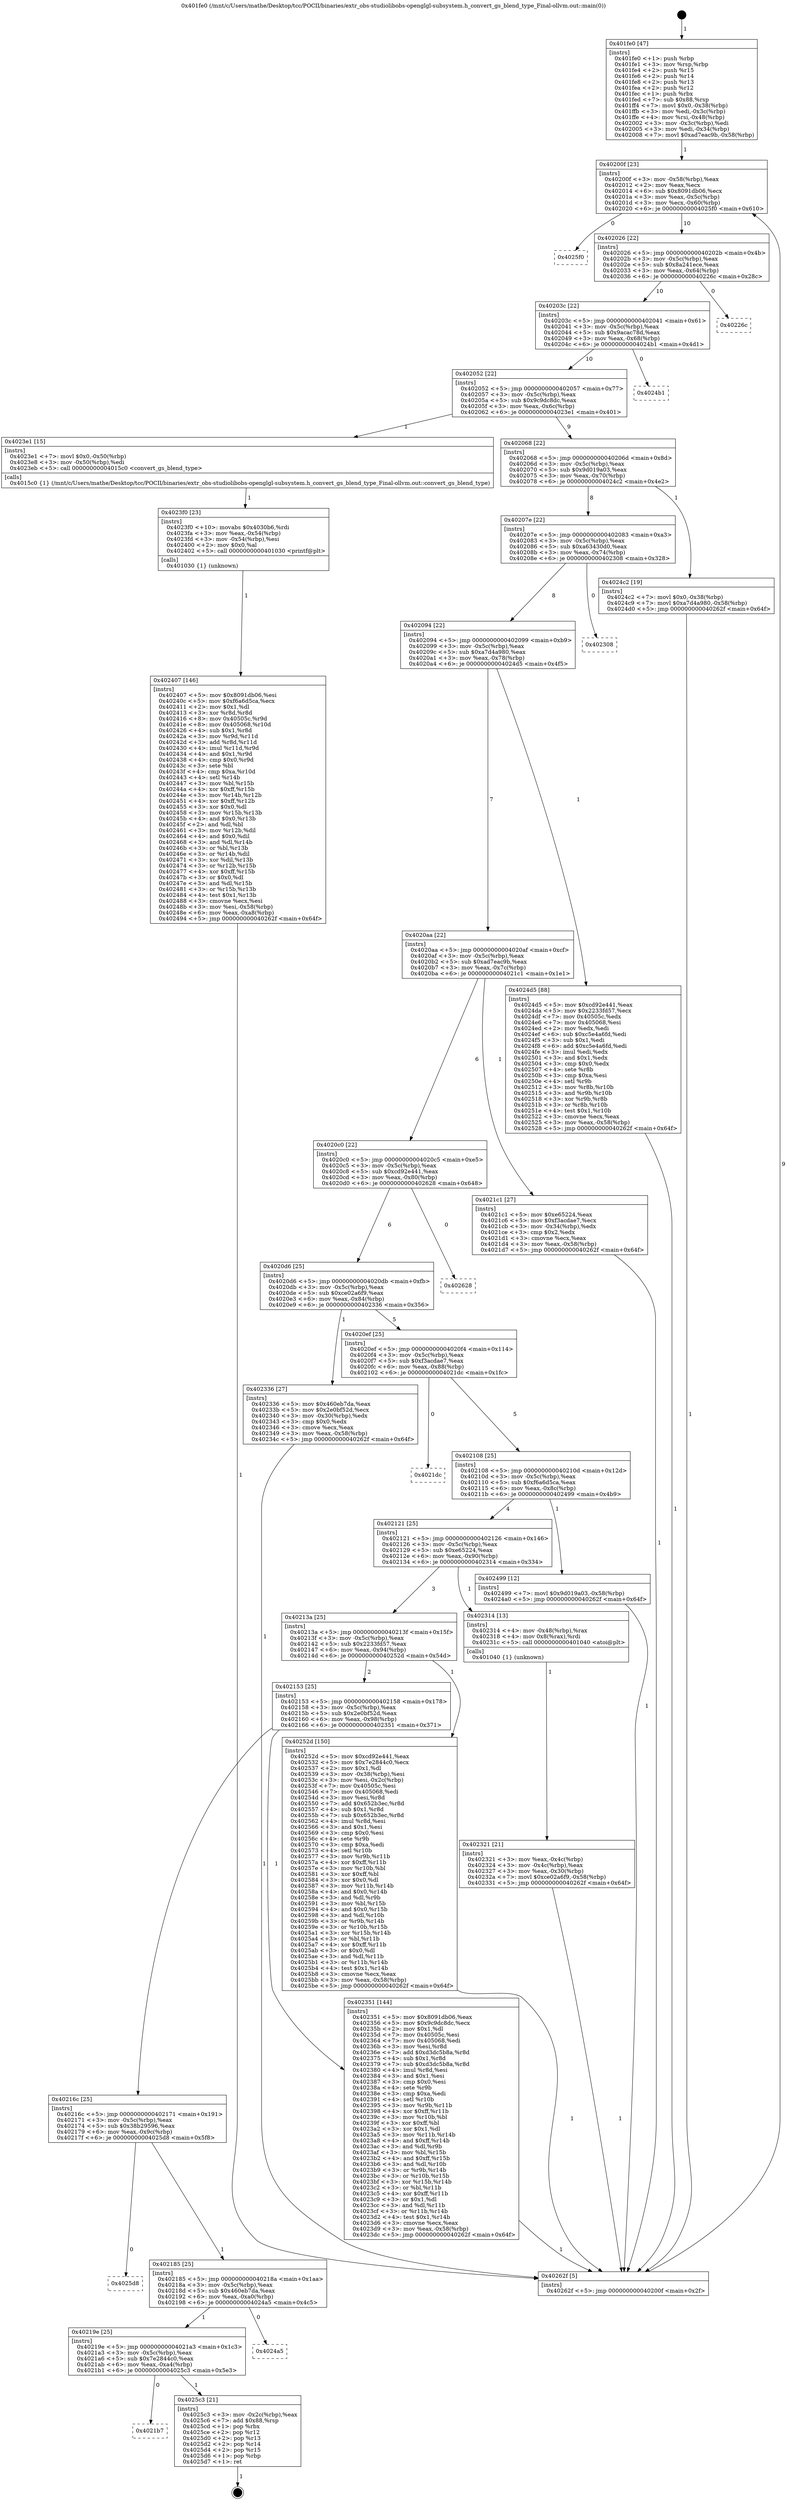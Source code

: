digraph "0x401fe0" {
  label = "0x401fe0 (/mnt/c/Users/mathe/Desktop/tcc/POCII/binaries/extr_obs-studiolibobs-openglgl-subsystem.h_convert_gs_blend_type_Final-ollvm.out::main(0))"
  labelloc = "t"
  node[shape=record]

  Entry [label="",width=0.3,height=0.3,shape=circle,fillcolor=black,style=filled]
  "0x40200f" [label="{
     0x40200f [23]\l
     | [instrs]\l
     &nbsp;&nbsp;0x40200f \<+3\>: mov -0x58(%rbp),%eax\l
     &nbsp;&nbsp;0x402012 \<+2\>: mov %eax,%ecx\l
     &nbsp;&nbsp;0x402014 \<+6\>: sub $0x8091db06,%ecx\l
     &nbsp;&nbsp;0x40201a \<+3\>: mov %eax,-0x5c(%rbp)\l
     &nbsp;&nbsp;0x40201d \<+3\>: mov %ecx,-0x60(%rbp)\l
     &nbsp;&nbsp;0x402020 \<+6\>: je 00000000004025f0 \<main+0x610\>\l
  }"]
  "0x4025f0" [label="{
     0x4025f0\l
  }", style=dashed]
  "0x402026" [label="{
     0x402026 [22]\l
     | [instrs]\l
     &nbsp;&nbsp;0x402026 \<+5\>: jmp 000000000040202b \<main+0x4b\>\l
     &nbsp;&nbsp;0x40202b \<+3\>: mov -0x5c(%rbp),%eax\l
     &nbsp;&nbsp;0x40202e \<+5\>: sub $0x8a241ece,%eax\l
     &nbsp;&nbsp;0x402033 \<+3\>: mov %eax,-0x64(%rbp)\l
     &nbsp;&nbsp;0x402036 \<+6\>: je 000000000040226c \<main+0x28c\>\l
  }"]
  Exit [label="",width=0.3,height=0.3,shape=circle,fillcolor=black,style=filled,peripheries=2]
  "0x40226c" [label="{
     0x40226c\l
  }", style=dashed]
  "0x40203c" [label="{
     0x40203c [22]\l
     | [instrs]\l
     &nbsp;&nbsp;0x40203c \<+5\>: jmp 0000000000402041 \<main+0x61\>\l
     &nbsp;&nbsp;0x402041 \<+3\>: mov -0x5c(%rbp),%eax\l
     &nbsp;&nbsp;0x402044 \<+5\>: sub $0x9acac78d,%eax\l
     &nbsp;&nbsp;0x402049 \<+3\>: mov %eax,-0x68(%rbp)\l
     &nbsp;&nbsp;0x40204c \<+6\>: je 00000000004024b1 \<main+0x4d1\>\l
  }"]
  "0x4021b7" [label="{
     0x4021b7\l
  }", style=dashed]
  "0x4024b1" [label="{
     0x4024b1\l
  }", style=dashed]
  "0x402052" [label="{
     0x402052 [22]\l
     | [instrs]\l
     &nbsp;&nbsp;0x402052 \<+5\>: jmp 0000000000402057 \<main+0x77\>\l
     &nbsp;&nbsp;0x402057 \<+3\>: mov -0x5c(%rbp),%eax\l
     &nbsp;&nbsp;0x40205a \<+5\>: sub $0x9c9dc8dc,%eax\l
     &nbsp;&nbsp;0x40205f \<+3\>: mov %eax,-0x6c(%rbp)\l
     &nbsp;&nbsp;0x402062 \<+6\>: je 00000000004023e1 \<main+0x401\>\l
  }"]
  "0x4025c3" [label="{
     0x4025c3 [21]\l
     | [instrs]\l
     &nbsp;&nbsp;0x4025c3 \<+3\>: mov -0x2c(%rbp),%eax\l
     &nbsp;&nbsp;0x4025c6 \<+7\>: add $0x88,%rsp\l
     &nbsp;&nbsp;0x4025cd \<+1\>: pop %rbx\l
     &nbsp;&nbsp;0x4025ce \<+2\>: pop %r12\l
     &nbsp;&nbsp;0x4025d0 \<+2\>: pop %r13\l
     &nbsp;&nbsp;0x4025d2 \<+2\>: pop %r14\l
     &nbsp;&nbsp;0x4025d4 \<+2\>: pop %r15\l
     &nbsp;&nbsp;0x4025d6 \<+1\>: pop %rbp\l
     &nbsp;&nbsp;0x4025d7 \<+1\>: ret\l
  }"]
  "0x4023e1" [label="{
     0x4023e1 [15]\l
     | [instrs]\l
     &nbsp;&nbsp;0x4023e1 \<+7\>: movl $0x0,-0x50(%rbp)\l
     &nbsp;&nbsp;0x4023e8 \<+3\>: mov -0x50(%rbp),%edi\l
     &nbsp;&nbsp;0x4023eb \<+5\>: call 00000000004015c0 \<convert_gs_blend_type\>\l
     | [calls]\l
     &nbsp;&nbsp;0x4015c0 \{1\} (/mnt/c/Users/mathe/Desktop/tcc/POCII/binaries/extr_obs-studiolibobs-openglgl-subsystem.h_convert_gs_blend_type_Final-ollvm.out::convert_gs_blend_type)\l
  }"]
  "0x402068" [label="{
     0x402068 [22]\l
     | [instrs]\l
     &nbsp;&nbsp;0x402068 \<+5\>: jmp 000000000040206d \<main+0x8d\>\l
     &nbsp;&nbsp;0x40206d \<+3\>: mov -0x5c(%rbp),%eax\l
     &nbsp;&nbsp;0x402070 \<+5\>: sub $0x9d019a03,%eax\l
     &nbsp;&nbsp;0x402075 \<+3\>: mov %eax,-0x70(%rbp)\l
     &nbsp;&nbsp;0x402078 \<+6\>: je 00000000004024c2 \<main+0x4e2\>\l
  }"]
  "0x40219e" [label="{
     0x40219e [25]\l
     | [instrs]\l
     &nbsp;&nbsp;0x40219e \<+5\>: jmp 00000000004021a3 \<main+0x1c3\>\l
     &nbsp;&nbsp;0x4021a3 \<+3\>: mov -0x5c(%rbp),%eax\l
     &nbsp;&nbsp;0x4021a6 \<+5\>: sub $0x7e2844c0,%eax\l
     &nbsp;&nbsp;0x4021ab \<+6\>: mov %eax,-0xa4(%rbp)\l
     &nbsp;&nbsp;0x4021b1 \<+6\>: je 00000000004025c3 \<main+0x5e3\>\l
  }"]
  "0x4024c2" [label="{
     0x4024c2 [19]\l
     | [instrs]\l
     &nbsp;&nbsp;0x4024c2 \<+7\>: movl $0x0,-0x38(%rbp)\l
     &nbsp;&nbsp;0x4024c9 \<+7\>: movl $0xa7d4a980,-0x58(%rbp)\l
     &nbsp;&nbsp;0x4024d0 \<+5\>: jmp 000000000040262f \<main+0x64f\>\l
  }"]
  "0x40207e" [label="{
     0x40207e [22]\l
     | [instrs]\l
     &nbsp;&nbsp;0x40207e \<+5\>: jmp 0000000000402083 \<main+0xa3\>\l
     &nbsp;&nbsp;0x402083 \<+3\>: mov -0x5c(%rbp),%eax\l
     &nbsp;&nbsp;0x402086 \<+5\>: sub $0xa63430d0,%eax\l
     &nbsp;&nbsp;0x40208b \<+3\>: mov %eax,-0x74(%rbp)\l
     &nbsp;&nbsp;0x40208e \<+6\>: je 0000000000402308 \<main+0x328\>\l
  }"]
  "0x4024a5" [label="{
     0x4024a5\l
  }", style=dashed]
  "0x402308" [label="{
     0x402308\l
  }", style=dashed]
  "0x402094" [label="{
     0x402094 [22]\l
     | [instrs]\l
     &nbsp;&nbsp;0x402094 \<+5\>: jmp 0000000000402099 \<main+0xb9\>\l
     &nbsp;&nbsp;0x402099 \<+3\>: mov -0x5c(%rbp),%eax\l
     &nbsp;&nbsp;0x40209c \<+5\>: sub $0xa7d4a980,%eax\l
     &nbsp;&nbsp;0x4020a1 \<+3\>: mov %eax,-0x78(%rbp)\l
     &nbsp;&nbsp;0x4020a4 \<+6\>: je 00000000004024d5 \<main+0x4f5\>\l
  }"]
  "0x402185" [label="{
     0x402185 [25]\l
     | [instrs]\l
     &nbsp;&nbsp;0x402185 \<+5\>: jmp 000000000040218a \<main+0x1aa\>\l
     &nbsp;&nbsp;0x40218a \<+3\>: mov -0x5c(%rbp),%eax\l
     &nbsp;&nbsp;0x40218d \<+5\>: sub $0x460eb7da,%eax\l
     &nbsp;&nbsp;0x402192 \<+6\>: mov %eax,-0xa0(%rbp)\l
     &nbsp;&nbsp;0x402198 \<+6\>: je 00000000004024a5 \<main+0x4c5\>\l
  }"]
  "0x4024d5" [label="{
     0x4024d5 [88]\l
     | [instrs]\l
     &nbsp;&nbsp;0x4024d5 \<+5\>: mov $0xcd92e441,%eax\l
     &nbsp;&nbsp;0x4024da \<+5\>: mov $0x2233fd57,%ecx\l
     &nbsp;&nbsp;0x4024df \<+7\>: mov 0x40505c,%edx\l
     &nbsp;&nbsp;0x4024e6 \<+7\>: mov 0x405068,%esi\l
     &nbsp;&nbsp;0x4024ed \<+2\>: mov %edx,%edi\l
     &nbsp;&nbsp;0x4024ef \<+6\>: sub $0xc5e4a6fd,%edi\l
     &nbsp;&nbsp;0x4024f5 \<+3\>: sub $0x1,%edi\l
     &nbsp;&nbsp;0x4024f8 \<+6\>: add $0xc5e4a6fd,%edi\l
     &nbsp;&nbsp;0x4024fe \<+3\>: imul %edi,%edx\l
     &nbsp;&nbsp;0x402501 \<+3\>: and $0x1,%edx\l
     &nbsp;&nbsp;0x402504 \<+3\>: cmp $0x0,%edx\l
     &nbsp;&nbsp;0x402507 \<+4\>: sete %r8b\l
     &nbsp;&nbsp;0x40250b \<+3\>: cmp $0xa,%esi\l
     &nbsp;&nbsp;0x40250e \<+4\>: setl %r9b\l
     &nbsp;&nbsp;0x402512 \<+3\>: mov %r8b,%r10b\l
     &nbsp;&nbsp;0x402515 \<+3\>: and %r9b,%r10b\l
     &nbsp;&nbsp;0x402518 \<+3\>: xor %r9b,%r8b\l
     &nbsp;&nbsp;0x40251b \<+3\>: or %r8b,%r10b\l
     &nbsp;&nbsp;0x40251e \<+4\>: test $0x1,%r10b\l
     &nbsp;&nbsp;0x402522 \<+3\>: cmovne %ecx,%eax\l
     &nbsp;&nbsp;0x402525 \<+3\>: mov %eax,-0x58(%rbp)\l
     &nbsp;&nbsp;0x402528 \<+5\>: jmp 000000000040262f \<main+0x64f\>\l
  }"]
  "0x4020aa" [label="{
     0x4020aa [22]\l
     | [instrs]\l
     &nbsp;&nbsp;0x4020aa \<+5\>: jmp 00000000004020af \<main+0xcf\>\l
     &nbsp;&nbsp;0x4020af \<+3\>: mov -0x5c(%rbp),%eax\l
     &nbsp;&nbsp;0x4020b2 \<+5\>: sub $0xad7eac9b,%eax\l
     &nbsp;&nbsp;0x4020b7 \<+3\>: mov %eax,-0x7c(%rbp)\l
     &nbsp;&nbsp;0x4020ba \<+6\>: je 00000000004021c1 \<main+0x1e1\>\l
  }"]
  "0x4025d8" [label="{
     0x4025d8\l
  }", style=dashed]
  "0x4021c1" [label="{
     0x4021c1 [27]\l
     | [instrs]\l
     &nbsp;&nbsp;0x4021c1 \<+5\>: mov $0xe65224,%eax\l
     &nbsp;&nbsp;0x4021c6 \<+5\>: mov $0xf3acdae7,%ecx\l
     &nbsp;&nbsp;0x4021cb \<+3\>: mov -0x34(%rbp),%edx\l
     &nbsp;&nbsp;0x4021ce \<+3\>: cmp $0x2,%edx\l
     &nbsp;&nbsp;0x4021d1 \<+3\>: cmovne %ecx,%eax\l
     &nbsp;&nbsp;0x4021d4 \<+3\>: mov %eax,-0x58(%rbp)\l
     &nbsp;&nbsp;0x4021d7 \<+5\>: jmp 000000000040262f \<main+0x64f\>\l
  }"]
  "0x4020c0" [label="{
     0x4020c0 [22]\l
     | [instrs]\l
     &nbsp;&nbsp;0x4020c0 \<+5\>: jmp 00000000004020c5 \<main+0xe5\>\l
     &nbsp;&nbsp;0x4020c5 \<+3\>: mov -0x5c(%rbp),%eax\l
     &nbsp;&nbsp;0x4020c8 \<+5\>: sub $0xcd92e441,%eax\l
     &nbsp;&nbsp;0x4020cd \<+3\>: mov %eax,-0x80(%rbp)\l
     &nbsp;&nbsp;0x4020d0 \<+6\>: je 0000000000402628 \<main+0x648\>\l
  }"]
  "0x40262f" [label="{
     0x40262f [5]\l
     | [instrs]\l
     &nbsp;&nbsp;0x40262f \<+5\>: jmp 000000000040200f \<main+0x2f\>\l
  }"]
  "0x401fe0" [label="{
     0x401fe0 [47]\l
     | [instrs]\l
     &nbsp;&nbsp;0x401fe0 \<+1\>: push %rbp\l
     &nbsp;&nbsp;0x401fe1 \<+3\>: mov %rsp,%rbp\l
     &nbsp;&nbsp;0x401fe4 \<+2\>: push %r15\l
     &nbsp;&nbsp;0x401fe6 \<+2\>: push %r14\l
     &nbsp;&nbsp;0x401fe8 \<+2\>: push %r13\l
     &nbsp;&nbsp;0x401fea \<+2\>: push %r12\l
     &nbsp;&nbsp;0x401fec \<+1\>: push %rbx\l
     &nbsp;&nbsp;0x401fed \<+7\>: sub $0x88,%rsp\l
     &nbsp;&nbsp;0x401ff4 \<+7\>: movl $0x0,-0x38(%rbp)\l
     &nbsp;&nbsp;0x401ffb \<+3\>: mov %edi,-0x3c(%rbp)\l
     &nbsp;&nbsp;0x401ffe \<+4\>: mov %rsi,-0x48(%rbp)\l
     &nbsp;&nbsp;0x402002 \<+3\>: mov -0x3c(%rbp),%edi\l
     &nbsp;&nbsp;0x402005 \<+3\>: mov %edi,-0x34(%rbp)\l
     &nbsp;&nbsp;0x402008 \<+7\>: movl $0xad7eac9b,-0x58(%rbp)\l
  }"]
  "0x402407" [label="{
     0x402407 [146]\l
     | [instrs]\l
     &nbsp;&nbsp;0x402407 \<+5\>: mov $0x8091db06,%esi\l
     &nbsp;&nbsp;0x40240c \<+5\>: mov $0xf6a6d5ca,%ecx\l
     &nbsp;&nbsp;0x402411 \<+2\>: mov $0x1,%dl\l
     &nbsp;&nbsp;0x402413 \<+3\>: xor %r8d,%r8d\l
     &nbsp;&nbsp;0x402416 \<+8\>: mov 0x40505c,%r9d\l
     &nbsp;&nbsp;0x40241e \<+8\>: mov 0x405068,%r10d\l
     &nbsp;&nbsp;0x402426 \<+4\>: sub $0x1,%r8d\l
     &nbsp;&nbsp;0x40242a \<+3\>: mov %r9d,%r11d\l
     &nbsp;&nbsp;0x40242d \<+3\>: add %r8d,%r11d\l
     &nbsp;&nbsp;0x402430 \<+4\>: imul %r11d,%r9d\l
     &nbsp;&nbsp;0x402434 \<+4\>: and $0x1,%r9d\l
     &nbsp;&nbsp;0x402438 \<+4\>: cmp $0x0,%r9d\l
     &nbsp;&nbsp;0x40243c \<+3\>: sete %bl\l
     &nbsp;&nbsp;0x40243f \<+4\>: cmp $0xa,%r10d\l
     &nbsp;&nbsp;0x402443 \<+4\>: setl %r14b\l
     &nbsp;&nbsp;0x402447 \<+3\>: mov %bl,%r15b\l
     &nbsp;&nbsp;0x40244a \<+4\>: xor $0xff,%r15b\l
     &nbsp;&nbsp;0x40244e \<+3\>: mov %r14b,%r12b\l
     &nbsp;&nbsp;0x402451 \<+4\>: xor $0xff,%r12b\l
     &nbsp;&nbsp;0x402455 \<+3\>: xor $0x0,%dl\l
     &nbsp;&nbsp;0x402458 \<+3\>: mov %r15b,%r13b\l
     &nbsp;&nbsp;0x40245b \<+4\>: and $0x0,%r13b\l
     &nbsp;&nbsp;0x40245f \<+2\>: and %dl,%bl\l
     &nbsp;&nbsp;0x402461 \<+3\>: mov %r12b,%dil\l
     &nbsp;&nbsp;0x402464 \<+4\>: and $0x0,%dil\l
     &nbsp;&nbsp;0x402468 \<+3\>: and %dl,%r14b\l
     &nbsp;&nbsp;0x40246b \<+3\>: or %bl,%r13b\l
     &nbsp;&nbsp;0x40246e \<+3\>: or %r14b,%dil\l
     &nbsp;&nbsp;0x402471 \<+3\>: xor %dil,%r13b\l
     &nbsp;&nbsp;0x402474 \<+3\>: or %r12b,%r15b\l
     &nbsp;&nbsp;0x402477 \<+4\>: xor $0xff,%r15b\l
     &nbsp;&nbsp;0x40247b \<+3\>: or $0x0,%dl\l
     &nbsp;&nbsp;0x40247e \<+3\>: and %dl,%r15b\l
     &nbsp;&nbsp;0x402481 \<+3\>: or %r15b,%r13b\l
     &nbsp;&nbsp;0x402484 \<+4\>: test $0x1,%r13b\l
     &nbsp;&nbsp;0x402488 \<+3\>: cmovne %ecx,%esi\l
     &nbsp;&nbsp;0x40248b \<+3\>: mov %esi,-0x58(%rbp)\l
     &nbsp;&nbsp;0x40248e \<+6\>: mov %eax,-0xa8(%rbp)\l
     &nbsp;&nbsp;0x402494 \<+5\>: jmp 000000000040262f \<main+0x64f\>\l
  }"]
  "0x402628" [label="{
     0x402628\l
  }", style=dashed]
  "0x4020d6" [label="{
     0x4020d6 [25]\l
     | [instrs]\l
     &nbsp;&nbsp;0x4020d6 \<+5\>: jmp 00000000004020db \<main+0xfb\>\l
     &nbsp;&nbsp;0x4020db \<+3\>: mov -0x5c(%rbp),%eax\l
     &nbsp;&nbsp;0x4020de \<+5\>: sub $0xce02a6f9,%eax\l
     &nbsp;&nbsp;0x4020e3 \<+6\>: mov %eax,-0x84(%rbp)\l
     &nbsp;&nbsp;0x4020e9 \<+6\>: je 0000000000402336 \<main+0x356\>\l
  }"]
  "0x4023f0" [label="{
     0x4023f0 [23]\l
     | [instrs]\l
     &nbsp;&nbsp;0x4023f0 \<+10\>: movabs $0x4030b6,%rdi\l
     &nbsp;&nbsp;0x4023fa \<+3\>: mov %eax,-0x54(%rbp)\l
     &nbsp;&nbsp;0x4023fd \<+3\>: mov -0x54(%rbp),%esi\l
     &nbsp;&nbsp;0x402400 \<+2\>: mov $0x0,%al\l
     &nbsp;&nbsp;0x402402 \<+5\>: call 0000000000401030 \<printf@plt\>\l
     | [calls]\l
     &nbsp;&nbsp;0x401030 \{1\} (unknown)\l
  }"]
  "0x402336" [label="{
     0x402336 [27]\l
     | [instrs]\l
     &nbsp;&nbsp;0x402336 \<+5\>: mov $0x460eb7da,%eax\l
     &nbsp;&nbsp;0x40233b \<+5\>: mov $0x2e0bf52d,%ecx\l
     &nbsp;&nbsp;0x402340 \<+3\>: mov -0x30(%rbp),%edx\l
     &nbsp;&nbsp;0x402343 \<+3\>: cmp $0x0,%edx\l
     &nbsp;&nbsp;0x402346 \<+3\>: cmove %ecx,%eax\l
     &nbsp;&nbsp;0x402349 \<+3\>: mov %eax,-0x58(%rbp)\l
     &nbsp;&nbsp;0x40234c \<+5\>: jmp 000000000040262f \<main+0x64f\>\l
  }"]
  "0x4020ef" [label="{
     0x4020ef [25]\l
     | [instrs]\l
     &nbsp;&nbsp;0x4020ef \<+5\>: jmp 00000000004020f4 \<main+0x114\>\l
     &nbsp;&nbsp;0x4020f4 \<+3\>: mov -0x5c(%rbp),%eax\l
     &nbsp;&nbsp;0x4020f7 \<+5\>: sub $0xf3acdae7,%eax\l
     &nbsp;&nbsp;0x4020fc \<+6\>: mov %eax,-0x88(%rbp)\l
     &nbsp;&nbsp;0x402102 \<+6\>: je 00000000004021dc \<main+0x1fc\>\l
  }"]
  "0x40216c" [label="{
     0x40216c [25]\l
     | [instrs]\l
     &nbsp;&nbsp;0x40216c \<+5\>: jmp 0000000000402171 \<main+0x191\>\l
     &nbsp;&nbsp;0x402171 \<+3\>: mov -0x5c(%rbp),%eax\l
     &nbsp;&nbsp;0x402174 \<+5\>: sub $0x38b29596,%eax\l
     &nbsp;&nbsp;0x402179 \<+6\>: mov %eax,-0x9c(%rbp)\l
     &nbsp;&nbsp;0x40217f \<+6\>: je 00000000004025d8 \<main+0x5f8\>\l
  }"]
  "0x4021dc" [label="{
     0x4021dc\l
  }", style=dashed]
  "0x402108" [label="{
     0x402108 [25]\l
     | [instrs]\l
     &nbsp;&nbsp;0x402108 \<+5\>: jmp 000000000040210d \<main+0x12d\>\l
     &nbsp;&nbsp;0x40210d \<+3\>: mov -0x5c(%rbp),%eax\l
     &nbsp;&nbsp;0x402110 \<+5\>: sub $0xf6a6d5ca,%eax\l
     &nbsp;&nbsp;0x402115 \<+6\>: mov %eax,-0x8c(%rbp)\l
     &nbsp;&nbsp;0x40211b \<+6\>: je 0000000000402499 \<main+0x4b9\>\l
  }"]
  "0x402351" [label="{
     0x402351 [144]\l
     | [instrs]\l
     &nbsp;&nbsp;0x402351 \<+5\>: mov $0x8091db06,%eax\l
     &nbsp;&nbsp;0x402356 \<+5\>: mov $0x9c9dc8dc,%ecx\l
     &nbsp;&nbsp;0x40235b \<+2\>: mov $0x1,%dl\l
     &nbsp;&nbsp;0x40235d \<+7\>: mov 0x40505c,%esi\l
     &nbsp;&nbsp;0x402364 \<+7\>: mov 0x405068,%edi\l
     &nbsp;&nbsp;0x40236b \<+3\>: mov %esi,%r8d\l
     &nbsp;&nbsp;0x40236e \<+7\>: add $0xd3dc5b8a,%r8d\l
     &nbsp;&nbsp;0x402375 \<+4\>: sub $0x1,%r8d\l
     &nbsp;&nbsp;0x402379 \<+7\>: sub $0xd3dc5b8a,%r8d\l
     &nbsp;&nbsp;0x402380 \<+4\>: imul %r8d,%esi\l
     &nbsp;&nbsp;0x402384 \<+3\>: and $0x1,%esi\l
     &nbsp;&nbsp;0x402387 \<+3\>: cmp $0x0,%esi\l
     &nbsp;&nbsp;0x40238a \<+4\>: sete %r9b\l
     &nbsp;&nbsp;0x40238e \<+3\>: cmp $0xa,%edi\l
     &nbsp;&nbsp;0x402391 \<+4\>: setl %r10b\l
     &nbsp;&nbsp;0x402395 \<+3\>: mov %r9b,%r11b\l
     &nbsp;&nbsp;0x402398 \<+4\>: xor $0xff,%r11b\l
     &nbsp;&nbsp;0x40239c \<+3\>: mov %r10b,%bl\l
     &nbsp;&nbsp;0x40239f \<+3\>: xor $0xff,%bl\l
     &nbsp;&nbsp;0x4023a2 \<+3\>: xor $0x1,%dl\l
     &nbsp;&nbsp;0x4023a5 \<+3\>: mov %r11b,%r14b\l
     &nbsp;&nbsp;0x4023a8 \<+4\>: and $0xff,%r14b\l
     &nbsp;&nbsp;0x4023ac \<+3\>: and %dl,%r9b\l
     &nbsp;&nbsp;0x4023af \<+3\>: mov %bl,%r15b\l
     &nbsp;&nbsp;0x4023b2 \<+4\>: and $0xff,%r15b\l
     &nbsp;&nbsp;0x4023b6 \<+3\>: and %dl,%r10b\l
     &nbsp;&nbsp;0x4023b9 \<+3\>: or %r9b,%r14b\l
     &nbsp;&nbsp;0x4023bc \<+3\>: or %r10b,%r15b\l
     &nbsp;&nbsp;0x4023bf \<+3\>: xor %r15b,%r14b\l
     &nbsp;&nbsp;0x4023c2 \<+3\>: or %bl,%r11b\l
     &nbsp;&nbsp;0x4023c5 \<+4\>: xor $0xff,%r11b\l
     &nbsp;&nbsp;0x4023c9 \<+3\>: or $0x1,%dl\l
     &nbsp;&nbsp;0x4023cc \<+3\>: and %dl,%r11b\l
     &nbsp;&nbsp;0x4023cf \<+3\>: or %r11b,%r14b\l
     &nbsp;&nbsp;0x4023d2 \<+4\>: test $0x1,%r14b\l
     &nbsp;&nbsp;0x4023d6 \<+3\>: cmovne %ecx,%eax\l
     &nbsp;&nbsp;0x4023d9 \<+3\>: mov %eax,-0x58(%rbp)\l
     &nbsp;&nbsp;0x4023dc \<+5\>: jmp 000000000040262f \<main+0x64f\>\l
  }"]
  "0x402499" [label="{
     0x402499 [12]\l
     | [instrs]\l
     &nbsp;&nbsp;0x402499 \<+7\>: movl $0x9d019a03,-0x58(%rbp)\l
     &nbsp;&nbsp;0x4024a0 \<+5\>: jmp 000000000040262f \<main+0x64f\>\l
  }"]
  "0x402121" [label="{
     0x402121 [25]\l
     | [instrs]\l
     &nbsp;&nbsp;0x402121 \<+5\>: jmp 0000000000402126 \<main+0x146\>\l
     &nbsp;&nbsp;0x402126 \<+3\>: mov -0x5c(%rbp),%eax\l
     &nbsp;&nbsp;0x402129 \<+5\>: sub $0xe65224,%eax\l
     &nbsp;&nbsp;0x40212e \<+6\>: mov %eax,-0x90(%rbp)\l
     &nbsp;&nbsp;0x402134 \<+6\>: je 0000000000402314 \<main+0x334\>\l
  }"]
  "0x402153" [label="{
     0x402153 [25]\l
     | [instrs]\l
     &nbsp;&nbsp;0x402153 \<+5\>: jmp 0000000000402158 \<main+0x178\>\l
     &nbsp;&nbsp;0x402158 \<+3\>: mov -0x5c(%rbp),%eax\l
     &nbsp;&nbsp;0x40215b \<+5\>: sub $0x2e0bf52d,%eax\l
     &nbsp;&nbsp;0x402160 \<+6\>: mov %eax,-0x98(%rbp)\l
     &nbsp;&nbsp;0x402166 \<+6\>: je 0000000000402351 \<main+0x371\>\l
  }"]
  "0x402314" [label="{
     0x402314 [13]\l
     | [instrs]\l
     &nbsp;&nbsp;0x402314 \<+4\>: mov -0x48(%rbp),%rax\l
     &nbsp;&nbsp;0x402318 \<+4\>: mov 0x8(%rax),%rdi\l
     &nbsp;&nbsp;0x40231c \<+5\>: call 0000000000401040 \<atoi@plt\>\l
     | [calls]\l
     &nbsp;&nbsp;0x401040 \{1\} (unknown)\l
  }"]
  "0x40213a" [label="{
     0x40213a [25]\l
     | [instrs]\l
     &nbsp;&nbsp;0x40213a \<+5\>: jmp 000000000040213f \<main+0x15f\>\l
     &nbsp;&nbsp;0x40213f \<+3\>: mov -0x5c(%rbp),%eax\l
     &nbsp;&nbsp;0x402142 \<+5\>: sub $0x2233fd57,%eax\l
     &nbsp;&nbsp;0x402147 \<+6\>: mov %eax,-0x94(%rbp)\l
     &nbsp;&nbsp;0x40214d \<+6\>: je 000000000040252d \<main+0x54d\>\l
  }"]
  "0x402321" [label="{
     0x402321 [21]\l
     | [instrs]\l
     &nbsp;&nbsp;0x402321 \<+3\>: mov %eax,-0x4c(%rbp)\l
     &nbsp;&nbsp;0x402324 \<+3\>: mov -0x4c(%rbp),%eax\l
     &nbsp;&nbsp;0x402327 \<+3\>: mov %eax,-0x30(%rbp)\l
     &nbsp;&nbsp;0x40232a \<+7\>: movl $0xce02a6f9,-0x58(%rbp)\l
     &nbsp;&nbsp;0x402331 \<+5\>: jmp 000000000040262f \<main+0x64f\>\l
  }"]
  "0x40252d" [label="{
     0x40252d [150]\l
     | [instrs]\l
     &nbsp;&nbsp;0x40252d \<+5\>: mov $0xcd92e441,%eax\l
     &nbsp;&nbsp;0x402532 \<+5\>: mov $0x7e2844c0,%ecx\l
     &nbsp;&nbsp;0x402537 \<+2\>: mov $0x1,%dl\l
     &nbsp;&nbsp;0x402539 \<+3\>: mov -0x38(%rbp),%esi\l
     &nbsp;&nbsp;0x40253c \<+3\>: mov %esi,-0x2c(%rbp)\l
     &nbsp;&nbsp;0x40253f \<+7\>: mov 0x40505c,%esi\l
     &nbsp;&nbsp;0x402546 \<+7\>: mov 0x405068,%edi\l
     &nbsp;&nbsp;0x40254d \<+3\>: mov %esi,%r8d\l
     &nbsp;&nbsp;0x402550 \<+7\>: add $0x652b3ec,%r8d\l
     &nbsp;&nbsp;0x402557 \<+4\>: sub $0x1,%r8d\l
     &nbsp;&nbsp;0x40255b \<+7\>: sub $0x652b3ec,%r8d\l
     &nbsp;&nbsp;0x402562 \<+4\>: imul %r8d,%esi\l
     &nbsp;&nbsp;0x402566 \<+3\>: and $0x1,%esi\l
     &nbsp;&nbsp;0x402569 \<+3\>: cmp $0x0,%esi\l
     &nbsp;&nbsp;0x40256c \<+4\>: sete %r9b\l
     &nbsp;&nbsp;0x402570 \<+3\>: cmp $0xa,%edi\l
     &nbsp;&nbsp;0x402573 \<+4\>: setl %r10b\l
     &nbsp;&nbsp;0x402577 \<+3\>: mov %r9b,%r11b\l
     &nbsp;&nbsp;0x40257a \<+4\>: xor $0xff,%r11b\l
     &nbsp;&nbsp;0x40257e \<+3\>: mov %r10b,%bl\l
     &nbsp;&nbsp;0x402581 \<+3\>: xor $0xff,%bl\l
     &nbsp;&nbsp;0x402584 \<+3\>: xor $0x0,%dl\l
     &nbsp;&nbsp;0x402587 \<+3\>: mov %r11b,%r14b\l
     &nbsp;&nbsp;0x40258a \<+4\>: and $0x0,%r14b\l
     &nbsp;&nbsp;0x40258e \<+3\>: and %dl,%r9b\l
     &nbsp;&nbsp;0x402591 \<+3\>: mov %bl,%r15b\l
     &nbsp;&nbsp;0x402594 \<+4\>: and $0x0,%r15b\l
     &nbsp;&nbsp;0x402598 \<+3\>: and %dl,%r10b\l
     &nbsp;&nbsp;0x40259b \<+3\>: or %r9b,%r14b\l
     &nbsp;&nbsp;0x40259e \<+3\>: or %r10b,%r15b\l
     &nbsp;&nbsp;0x4025a1 \<+3\>: xor %r15b,%r14b\l
     &nbsp;&nbsp;0x4025a4 \<+3\>: or %bl,%r11b\l
     &nbsp;&nbsp;0x4025a7 \<+4\>: xor $0xff,%r11b\l
     &nbsp;&nbsp;0x4025ab \<+3\>: or $0x0,%dl\l
     &nbsp;&nbsp;0x4025ae \<+3\>: and %dl,%r11b\l
     &nbsp;&nbsp;0x4025b1 \<+3\>: or %r11b,%r14b\l
     &nbsp;&nbsp;0x4025b4 \<+4\>: test $0x1,%r14b\l
     &nbsp;&nbsp;0x4025b8 \<+3\>: cmovne %ecx,%eax\l
     &nbsp;&nbsp;0x4025bb \<+3\>: mov %eax,-0x58(%rbp)\l
     &nbsp;&nbsp;0x4025be \<+5\>: jmp 000000000040262f \<main+0x64f\>\l
  }"]
  Entry -> "0x401fe0" [label=" 1"]
  "0x40200f" -> "0x4025f0" [label=" 0"]
  "0x40200f" -> "0x402026" [label=" 10"]
  "0x4025c3" -> Exit [label=" 1"]
  "0x402026" -> "0x40226c" [label=" 0"]
  "0x402026" -> "0x40203c" [label=" 10"]
  "0x40219e" -> "0x4021b7" [label=" 0"]
  "0x40203c" -> "0x4024b1" [label=" 0"]
  "0x40203c" -> "0x402052" [label=" 10"]
  "0x40219e" -> "0x4025c3" [label=" 1"]
  "0x402052" -> "0x4023e1" [label=" 1"]
  "0x402052" -> "0x402068" [label=" 9"]
  "0x402185" -> "0x40219e" [label=" 1"]
  "0x402068" -> "0x4024c2" [label=" 1"]
  "0x402068" -> "0x40207e" [label=" 8"]
  "0x402185" -> "0x4024a5" [label=" 0"]
  "0x40207e" -> "0x402308" [label=" 0"]
  "0x40207e" -> "0x402094" [label=" 8"]
  "0x40216c" -> "0x402185" [label=" 1"]
  "0x402094" -> "0x4024d5" [label=" 1"]
  "0x402094" -> "0x4020aa" [label=" 7"]
  "0x40216c" -> "0x4025d8" [label=" 0"]
  "0x4020aa" -> "0x4021c1" [label=" 1"]
  "0x4020aa" -> "0x4020c0" [label=" 6"]
  "0x4021c1" -> "0x40262f" [label=" 1"]
  "0x401fe0" -> "0x40200f" [label=" 1"]
  "0x40262f" -> "0x40200f" [label=" 9"]
  "0x40252d" -> "0x40262f" [label=" 1"]
  "0x4020c0" -> "0x402628" [label=" 0"]
  "0x4020c0" -> "0x4020d6" [label=" 6"]
  "0x4024d5" -> "0x40262f" [label=" 1"]
  "0x4020d6" -> "0x402336" [label=" 1"]
  "0x4020d6" -> "0x4020ef" [label=" 5"]
  "0x4024c2" -> "0x40262f" [label=" 1"]
  "0x4020ef" -> "0x4021dc" [label=" 0"]
  "0x4020ef" -> "0x402108" [label=" 5"]
  "0x402499" -> "0x40262f" [label=" 1"]
  "0x402108" -> "0x402499" [label=" 1"]
  "0x402108" -> "0x402121" [label=" 4"]
  "0x402407" -> "0x40262f" [label=" 1"]
  "0x402121" -> "0x402314" [label=" 1"]
  "0x402121" -> "0x40213a" [label=" 3"]
  "0x402314" -> "0x402321" [label=" 1"]
  "0x402321" -> "0x40262f" [label=" 1"]
  "0x402336" -> "0x40262f" [label=" 1"]
  "0x4023e1" -> "0x4023f0" [label=" 1"]
  "0x40213a" -> "0x40252d" [label=" 1"]
  "0x40213a" -> "0x402153" [label=" 2"]
  "0x4023f0" -> "0x402407" [label=" 1"]
  "0x402153" -> "0x402351" [label=" 1"]
  "0x402153" -> "0x40216c" [label=" 1"]
  "0x402351" -> "0x40262f" [label=" 1"]
}
